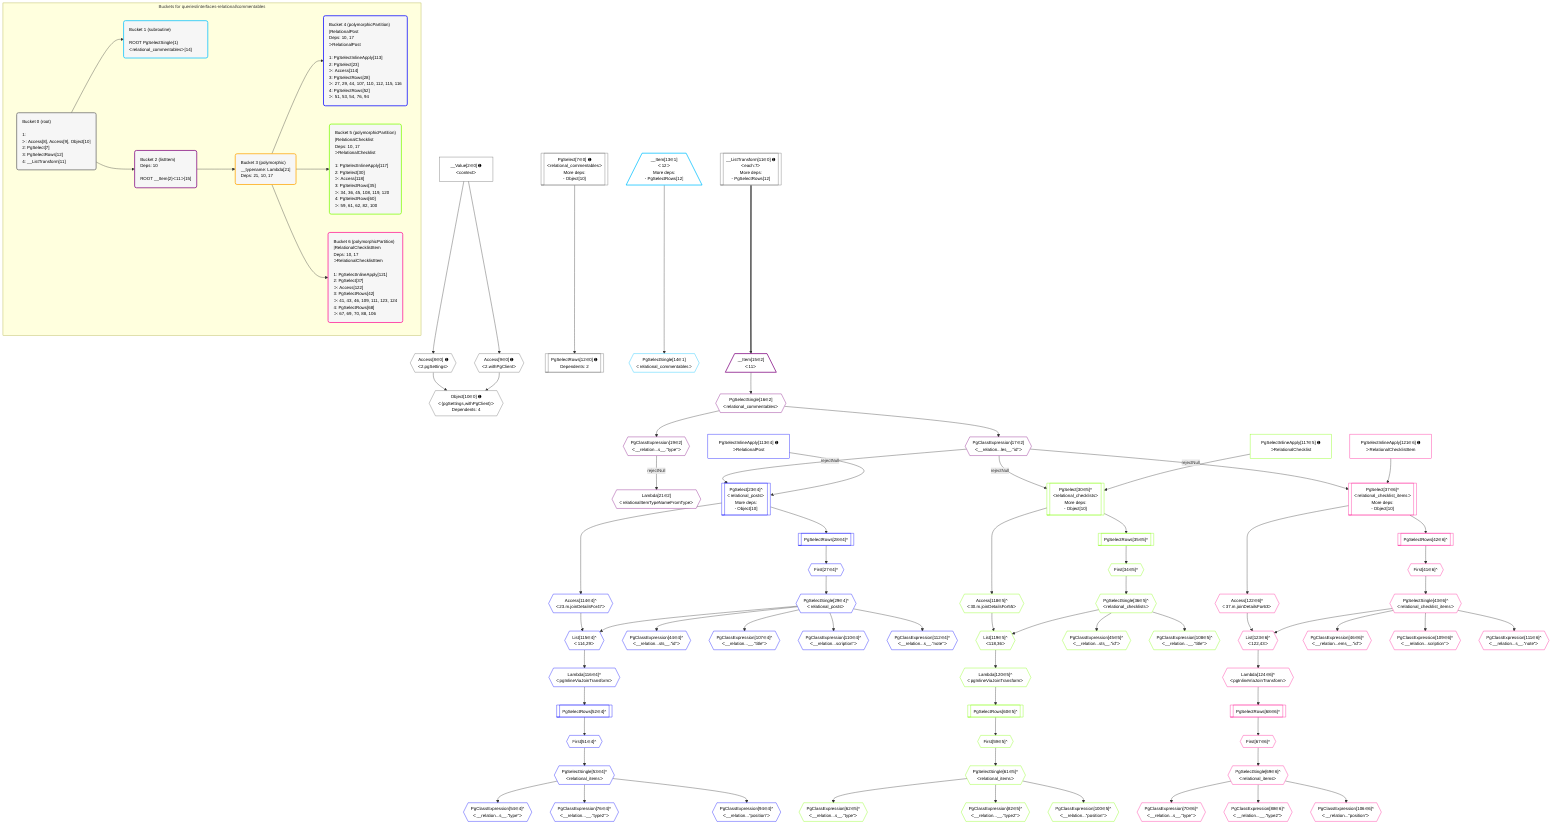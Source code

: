 %%{init: {'themeVariables': { 'fontSize': '12px'}}}%%
graph TD
    classDef path fill:#eee,stroke:#000,color:#000
    classDef plan fill:#fff,stroke-width:1px,color:#000
    classDef itemplan fill:#fff,stroke-width:2px,color:#000
    classDef unbatchedplan fill:#dff,stroke-width:1px,color:#000
    classDef sideeffectplan fill:#fcc,stroke-width:2px,color:#000
    classDef bucket fill:#f6f6f6,color:#000,stroke-width:2px,text-align:left

    subgraph "Buckets for queries/interfaces-relational/commentables"
    Bucket0("Bucket 0 (root)<br /><br />1: <br />ᐳ: Access[8], Access[9], Object[10]<br />2: PgSelect[7]<br />3: PgSelectRows[12]<br />4: __ListTransform[11]"):::bucket
    Bucket1("Bucket 1 (subroutine)<br /><br />ROOT PgSelectSingle{1}ᐸrelational_commentablesᐳ[14]"):::bucket
    Bucket2("Bucket 2 (listItem)<br />Deps: 10<br /><br />ROOT __Item{2}ᐸ11ᐳ[15]"):::bucket
    Bucket3("Bucket 3 (polymorphic)<br />__typename: Lambda[21]<br />Deps: 21, 10, 17"):::bucket
    Bucket4("Bucket 4 (polymorphicPartition)<br />|RelationalPost<br />Deps: 10, 17<br />ᐳRelationalPost<br /><br />1: PgSelectInlineApply[113]<br />2: PgSelect[23]<br />ᐳ: Access[114]<br />3: PgSelectRows[28]<br />ᐳ: 27, 29, 44, 107, 110, 112, 115, 116<br />4: PgSelectRows[52]<br />ᐳ: 51, 53, 54, 76, 94"):::bucket
    Bucket5("Bucket 5 (polymorphicPartition)<br />|RelationalChecklist<br />Deps: 10, 17<br />ᐳRelationalChecklist<br /><br />1: PgSelectInlineApply[117]<br />2: PgSelect[30]<br />ᐳ: Access[118]<br />3: PgSelectRows[35]<br />ᐳ: 34, 36, 45, 108, 119, 120<br />4: PgSelectRows[60]<br />ᐳ: 59, 61, 62, 82, 100"):::bucket
    Bucket6("Bucket 6 (polymorphicPartition)<br />|RelationalChecklistItem<br />Deps: 10, 17<br />ᐳRelationalChecklistItem<br /><br />1: PgSelectInlineApply[121]<br />2: PgSelect[37]<br />ᐳ: Access[122]<br />3: PgSelectRows[42]<br />ᐳ: 41, 43, 46, 109, 111, 123, 124<br />4: PgSelectRows[68]<br />ᐳ: 67, 69, 70, 88, 106"):::bucket
    end
    Bucket0 --> Bucket1 & Bucket2
    Bucket2 --> Bucket3
    Bucket3 --> Bucket4 & Bucket5 & Bucket6

    %% plan dependencies
    Object10{{"Object[10∈0] ➊<br />ᐸ{pgSettings,withPgClient}ᐳ<br />Dependents: 4"}}:::plan
    Access8{{"Access[8∈0] ➊<br />ᐸ2.pgSettingsᐳ"}}:::plan
    Access9{{"Access[9∈0] ➊<br />ᐸ2.withPgClientᐳ"}}:::plan
    Access8 & Access9 --> Object10
    PgSelect7[["PgSelect[7∈0] ➊<br />ᐸrelational_commentablesᐳ<br />More deps:<br />- Object[10]"]]:::plan
    __Value2["__Value[2∈0] ➊<br />ᐸcontextᐳ"]:::plan
    __Value2 --> Access8
    __Value2 --> Access9
    __ListTransform11[["__ListTransform[11∈0] ➊<br />ᐸeach:7ᐳ<br />More deps:<br />- PgSelectRows[12]"]]:::plan
    PgSelectRows12[["PgSelectRows[12∈0] ➊<br />Dependents: 2"]]:::plan
    PgSelect7 --> PgSelectRows12
    __Item13[/"__Item[13∈1]<br />ᐸ12ᐳ<br />More deps:<br />- PgSelectRows[12]"\]:::itemplan
    PgSelectSingle14{{"PgSelectSingle[14∈1]<br />ᐸrelational_commentablesᐳ"}}:::plan
    __Item13 --> PgSelectSingle14
    __Item15[/"__Item[15∈2]<br />ᐸ11ᐳ"\]:::itemplan
    __ListTransform11 ==> __Item15
    PgSelectSingle16{{"PgSelectSingle[16∈2]<br />ᐸrelational_commentablesᐳ"}}:::plan
    __Item15 --> PgSelectSingle16
    PgClassExpression17{{"PgClassExpression[17∈2]<br />ᐸ__relation...les__.”id”ᐳ"}}:::plan
    PgSelectSingle16 --> PgClassExpression17
    PgClassExpression19{{"PgClassExpression[19∈2]<br />ᐸ__relation...s__.”type”ᐳ"}}:::plan
    PgSelectSingle16 --> PgClassExpression19
    Lambda21{{"Lambda[21∈2]<br />ᐸrelationalItemTypeNameFromTypeᐳ"}}:::plan
    PgClassExpression19 -->|rejectNull| Lambda21
    PgSelect23[["PgSelect[23∈4]^<br />ᐸrelational_postsᐳ<br />More deps:<br />- Object[10]"]]:::plan
    PgSelectInlineApply113["PgSelectInlineApply[113∈4] ➊<br />ᐳRelationalPost"]:::plan
    PgClassExpression17 -->|rejectNull| PgSelect23
    PgSelectInlineApply113 --> PgSelect23
    List115{{"List[115∈4]^<br />ᐸ114,29ᐳ"}}:::plan
    Access114{{"Access[114∈4]^<br />ᐸ23.m.joinDetailsFor47ᐳ"}}:::plan
    PgSelectSingle29{{"PgSelectSingle[29∈4]^<br />ᐸrelational_postsᐳ"}}:::plan
    Access114 & PgSelectSingle29 --> List115
    First27{{"First[27∈4]^"}}:::plan
    PgSelectRows28[["PgSelectRows[28∈4]^"]]:::plan
    PgSelectRows28 --> First27
    PgSelect23 --> PgSelectRows28
    First27 --> PgSelectSingle29
    PgClassExpression44{{"PgClassExpression[44∈4]^<br />ᐸ__relation...sts__.”id”ᐳ"}}:::plan
    PgSelectSingle29 --> PgClassExpression44
    First51{{"First[51∈4]^"}}:::plan
    PgSelectRows52[["PgSelectRows[52∈4]^"]]:::plan
    PgSelectRows52 --> First51
    Lambda116{{"Lambda[116∈4]^<br />ᐸpgInlineViaJoinTransformᐳ"}}:::plan
    Lambda116 --> PgSelectRows52
    PgSelectSingle53{{"PgSelectSingle[53∈4]^<br />ᐸrelational_itemsᐳ"}}:::plan
    First51 --> PgSelectSingle53
    PgClassExpression54{{"PgClassExpression[54∈4]^<br />ᐸ__relation...s__.”type”ᐳ"}}:::plan
    PgSelectSingle53 --> PgClassExpression54
    PgClassExpression76{{"PgClassExpression[76∈4]^<br />ᐸ__relation...__.”type2”ᐳ"}}:::plan
    PgSelectSingle53 --> PgClassExpression76
    PgClassExpression94{{"PgClassExpression[94∈4]^<br />ᐸ__relation...”position”ᐳ"}}:::plan
    PgSelectSingle53 --> PgClassExpression94
    PgClassExpression107{{"PgClassExpression[107∈4]^<br />ᐸ__relation...__.”title”ᐳ"}}:::plan
    PgSelectSingle29 --> PgClassExpression107
    PgClassExpression110{{"PgClassExpression[110∈4]^<br />ᐸ__relation...scription”ᐳ"}}:::plan
    PgSelectSingle29 --> PgClassExpression110
    PgClassExpression112{{"PgClassExpression[112∈4]^<br />ᐸ__relation...s__.”note”ᐳ"}}:::plan
    PgSelectSingle29 --> PgClassExpression112
    PgSelect23 --> Access114
    List115 --> Lambda116
    PgSelect30[["PgSelect[30∈5]^<br />ᐸrelational_checklistsᐳ<br />More deps:<br />- Object[10]"]]:::plan
    PgSelectInlineApply117["PgSelectInlineApply[117∈5] ➊<br />ᐳRelationalChecklist"]:::plan
    PgClassExpression17 -->|rejectNull| PgSelect30
    PgSelectInlineApply117 --> PgSelect30
    List119{{"List[119∈5]^<br />ᐸ118,36ᐳ"}}:::plan
    Access118{{"Access[118∈5]^<br />ᐸ30.m.joinDetailsFor55ᐳ"}}:::plan
    PgSelectSingle36{{"PgSelectSingle[36∈5]^<br />ᐸrelational_checklistsᐳ"}}:::plan
    Access118 & PgSelectSingle36 --> List119
    First34{{"First[34∈5]^"}}:::plan
    PgSelectRows35[["PgSelectRows[35∈5]^"]]:::plan
    PgSelectRows35 --> First34
    PgSelect30 --> PgSelectRows35
    First34 --> PgSelectSingle36
    PgClassExpression45{{"PgClassExpression[45∈5]^<br />ᐸ__relation...sts__.”id”ᐳ"}}:::plan
    PgSelectSingle36 --> PgClassExpression45
    First59{{"First[59∈5]^"}}:::plan
    PgSelectRows60[["PgSelectRows[60∈5]^"]]:::plan
    PgSelectRows60 --> First59
    Lambda120{{"Lambda[120∈5]^<br />ᐸpgInlineViaJoinTransformᐳ"}}:::plan
    Lambda120 --> PgSelectRows60
    PgSelectSingle61{{"PgSelectSingle[61∈5]^<br />ᐸrelational_itemsᐳ"}}:::plan
    First59 --> PgSelectSingle61
    PgClassExpression62{{"PgClassExpression[62∈5]^<br />ᐸ__relation...s__.”type”ᐳ"}}:::plan
    PgSelectSingle61 --> PgClassExpression62
    PgClassExpression82{{"PgClassExpression[82∈5]^<br />ᐸ__relation...__.”type2”ᐳ"}}:::plan
    PgSelectSingle61 --> PgClassExpression82
    PgClassExpression100{{"PgClassExpression[100∈5]^<br />ᐸ__relation...”position”ᐳ"}}:::plan
    PgSelectSingle61 --> PgClassExpression100
    PgClassExpression108{{"PgClassExpression[108∈5]^<br />ᐸ__relation...__.”title”ᐳ"}}:::plan
    PgSelectSingle36 --> PgClassExpression108
    PgSelect30 --> Access118
    List119 --> Lambda120
    PgSelect37[["PgSelect[37∈6]^<br />ᐸrelational_checklist_itemsᐳ<br />More deps:<br />- Object[10]"]]:::plan
    PgSelectInlineApply121["PgSelectInlineApply[121∈6] ➊<br />ᐳRelationalChecklistItem"]:::plan
    PgClassExpression17 -->|rejectNull| PgSelect37
    PgSelectInlineApply121 --> PgSelect37
    List123{{"List[123∈6]^<br />ᐸ122,43ᐳ"}}:::plan
    Access122{{"Access[122∈6]^<br />ᐸ37.m.joinDetailsFor63ᐳ"}}:::plan
    PgSelectSingle43{{"PgSelectSingle[43∈6]^<br />ᐸrelational_checklist_itemsᐳ"}}:::plan
    Access122 & PgSelectSingle43 --> List123
    First41{{"First[41∈6]^"}}:::plan
    PgSelectRows42[["PgSelectRows[42∈6]^"]]:::plan
    PgSelectRows42 --> First41
    PgSelect37 --> PgSelectRows42
    First41 --> PgSelectSingle43
    PgClassExpression46{{"PgClassExpression[46∈6]^<br />ᐸ__relation...ems__.”id”ᐳ"}}:::plan
    PgSelectSingle43 --> PgClassExpression46
    First67{{"First[67∈6]^"}}:::plan
    PgSelectRows68[["PgSelectRows[68∈6]^"]]:::plan
    PgSelectRows68 --> First67
    Lambda124{{"Lambda[124∈6]^<br />ᐸpgInlineViaJoinTransformᐳ"}}:::plan
    Lambda124 --> PgSelectRows68
    PgSelectSingle69{{"PgSelectSingle[69∈6]^<br />ᐸrelational_itemsᐳ"}}:::plan
    First67 --> PgSelectSingle69
    PgClassExpression70{{"PgClassExpression[70∈6]^<br />ᐸ__relation...s__.”type”ᐳ"}}:::plan
    PgSelectSingle69 --> PgClassExpression70
    PgClassExpression88{{"PgClassExpression[88∈6]^<br />ᐸ__relation...__.”type2”ᐳ"}}:::plan
    PgSelectSingle69 --> PgClassExpression88
    PgClassExpression106{{"PgClassExpression[106∈6]^<br />ᐸ__relation...”position”ᐳ"}}:::plan
    PgSelectSingle69 --> PgClassExpression106
    PgClassExpression109{{"PgClassExpression[109∈6]^<br />ᐸ__relation...scription”ᐳ"}}:::plan
    PgSelectSingle43 --> PgClassExpression109
    PgClassExpression111{{"PgClassExpression[111∈6]^<br />ᐸ__relation...s__.”note”ᐳ"}}:::plan
    PgSelectSingle43 --> PgClassExpression111
    PgSelect37 --> Access122
    List123 --> Lambda124

    %% define steps
    classDef bucket0 stroke:#696969
    class Bucket0,__Value2,PgSelect7,Access8,Access9,Object10,__ListTransform11,PgSelectRows12 bucket0
    classDef bucket1 stroke:#00bfff
    class Bucket1,__Item13,PgSelectSingle14 bucket1
    classDef bucket2 stroke:#7f007f
    class Bucket2,__Item15,PgSelectSingle16,PgClassExpression17,PgClassExpression19,Lambda21 bucket2
    classDef bucket3 stroke:#ffa500
    class Bucket3 bucket3
    classDef bucket4 stroke:#0000ff
    class Bucket4,PgSelect23,First27,PgSelectRows28,PgSelectSingle29,PgClassExpression44,First51,PgSelectRows52,PgSelectSingle53,PgClassExpression54,PgClassExpression76,PgClassExpression94,PgClassExpression107,PgClassExpression110,PgClassExpression112,PgSelectInlineApply113,Access114,List115,Lambda116 bucket4
    classDef bucket5 stroke:#7fff00
    class Bucket5,PgSelect30,First34,PgSelectRows35,PgSelectSingle36,PgClassExpression45,First59,PgSelectRows60,PgSelectSingle61,PgClassExpression62,PgClassExpression82,PgClassExpression100,PgClassExpression108,PgSelectInlineApply117,Access118,List119,Lambda120 bucket5
    classDef bucket6 stroke:#ff1493
    class Bucket6,PgSelect37,First41,PgSelectRows42,PgSelectSingle43,PgClassExpression46,First67,PgSelectRows68,PgSelectSingle69,PgClassExpression70,PgClassExpression88,PgClassExpression106,PgClassExpression109,PgClassExpression111,PgSelectInlineApply121,Access122,List123,Lambda124 bucket6